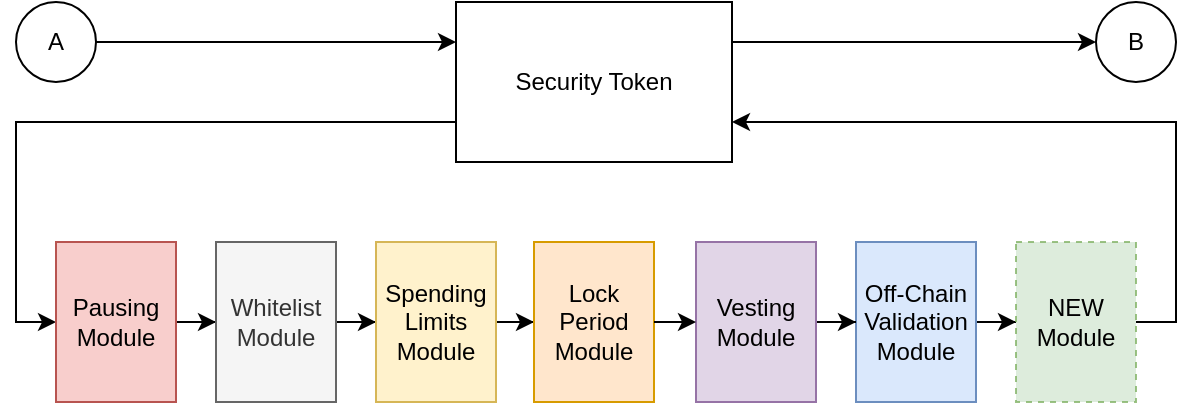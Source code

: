<mxfile version="13.0.7" type="device"><diagram id="YNtCM7gwLHL09W9zYyWA" name="Page-1"><mxGraphModel dx="946" dy="476" grid="1" gridSize="10" guides="1" tooltips="1" connect="1" arrows="1" fold="1" page="1" pageScale="1" pageWidth="827" pageHeight="1169" math="0" shadow="0"><root><mxCell id="0"/><mxCell id="1" parent="0"/><mxCell id="MQhYWIp1mBmMRJu9I1eG-12" style="edgeStyle=orthogonalEdgeStyle;rounded=0;orthogonalLoop=1;jettySize=auto;html=1;entryX=0;entryY=0.5;entryDx=0;entryDy=0;exitX=0;exitY=0.75;exitDx=0;exitDy=0;" parent="1" source="MQhYWIp1mBmMRJu9I1eG-1" target="MQhYWIp1mBmMRJu9I1eG-6" edge="1"><mxGeometry relative="1" as="geometry"><Array as="points"><mxPoint x="120" y="260"/><mxPoint x="120" y="360"/></Array></mxGeometry></mxCell><mxCell id="MQhYWIp1mBmMRJu9I1eG-22" style="edgeStyle=orthogonalEdgeStyle;rounded=0;orthogonalLoop=1;jettySize=auto;html=1;entryX=0;entryY=0.5;entryDx=0;entryDy=0;exitX=1;exitY=0.25;exitDx=0;exitDy=0;" parent="1" source="MQhYWIp1mBmMRJu9I1eG-1" target="MQhYWIp1mBmMRJu9I1eG-21" edge="1"><mxGeometry relative="1" as="geometry"/></mxCell><mxCell id="MQhYWIp1mBmMRJu9I1eG-1" value="Security Token" style="rounded=0;whiteSpace=wrap;html=1;" parent="1" vertex="1"><mxGeometry x="340" y="200" width="138" height="80" as="geometry"/></mxCell><mxCell id="MQhYWIp1mBmMRJu9I1eG-5" style="edgeStyle=orthogonalEdgeStyle;rounded=0;orthogonalLoop=1;jettySize=auto;html=1;entryX=0;entryY=0.25;entryDx=0;entryDy=0;" parent="1" source="MQhYWIp1mBmMRJu9I1eG-2" target="MQhYWIp1mBmMRJu9I1eG-1" edge="1"><mxGeometry relative="1" as="geometry"/></mxCell><mxCell id="MQhYWIp1mBmMRJu9I1eG-2" value="A" style="ellipse;whiteSpace=wrap;html=1;aspect=fixed;" parent="1" vertex="1"><mxGeometry x="120" y="200" width="40" height="40" as="geometry"/></mxCell><mxCell id="MQhYWIp1mBmMRJu9I1eG-13" style="edgeStyle=orthogonalEdgeStyle;rounded=0;orthogonalLoop=1;jettySize=auto;html=1;entryX=0;entryY=0.5;entryDx=0;entryDy=0;" parent="1" source="MQhYWIp1mBmMRJu9I1eG-6" target="MQhYWIp1mBmMRJu9I1eG-7" edge="1"><mxGeometry relative="1" as="geometry"/></mxCell><mxCell id="MQhYWIp1mBmMRJu9I1eG-6" value="Pausing&lt;br&gt;Module" style="rounded=0;whiteSpace=wrap;html=1;fillColor=#f8cecc;strokeColor=#b85450;" parent="1" vertex="1"><mxGeometry x="140" y="320" width="60" height="80" as="geometry"/></mxCell><mxCell id="MQhYWIp1mBmMRJu9I1eG-14" style="edgeStyle=orthogonalEdgeStyle;rounded=0;orthogonalLoop=1;jettySize=auto;html=1;entryX=0;entryY=0.5;entryDx=0;entryDy=0;" parent="1" source="MQhYWIp1mBmMRJu9I1eG-7" target="MQhYWIp1mBmMRJu9I1eG-8" edge="1"><mxGeometry relative="1" as="geometry"/></mxCell><mxCell id="MQhYWIp1mBmMRJu9I1eG-7" value="Whitelist&lt;br&gt;Module" style="rounded=0;whiteSpace=wrap;html=1;fillColor=#f5f5f5;strokeColor=#666666;fontColor=#333333;" parent="1" vertex="1"><mxGeometry x="220" y="320" width="60" height="80" as="geometry"/></mxCell><mxCell id="MQhYWIp1mBmMRJu9I1eG-15" style="edgeStyle=orthogonalEdgeStyle;rounded=0;orthogonalLoop=1;jettySize=auto;html=1;entryX=0;entryY=0.5;entryDx=0;entryDy=0;" parent="1" source="MQhYWIp1mBmMRJu9I1eG-8" target="MQhYWIp1mBmMRJu9I1eG-10" edge="1"><mxGeometry relative="1" as="geometry"/></mxCell><mxCell id="MQhYWIp1mBmMRJu9I1eG-8" value="Spending&lt;br&gt;Limits&lt;br&gt;Module" style="rounded=0;whiteSpace=wrap;html=1;fillColor=#fff2cc;strokeColor=#d6b656;" parent="1" vertex="1"><mxGeometry x="300" y="320" width="60" height="80" as="geometry"/></mxCell><mxCell id="MQhYWIp1mBmMRJu9I1eG-19" style="edgeStyle=orthogonalEdgeStyle;rounded=0;orthogonalLoop=1;jettySize=auto;html=1;entryX=0;entryY=0.5;entryDx=0;entryDy=0;" parent="1" source="MQhYWIp1mBmMRJu9I1eG-9" target="MQhYWIp1mBmMRJu9I1eG-18" edge="1"><mxGeometry relative="1" as="geometry"/></mxCell><mxCell id="MQhYWIp1mBmMRJu9I1eG-9" value="Off-Chain&lt;br&gt;Validation&lt;br&gt;Module" style="rounded=0;whiteSpace=wrap;html=1;fillColor=#dae8fc;strokeColor=#6c8ebf;" parent="1" vertex="1"><mxGeometry x="540" y="320" width="60" height="80" as="geometry"/></mxCell><mxCell id="MQhYWIp1mBmMRJu9I1eG-16" style="edgeStyle=orthogonalEdgeStyle;rounded=0;orthogonalLoop=1;jettySize=auto;html=1;entryX=0;entryY=0.5;entryDx=0;entryDy=0;" parent="1" source="tlRH8HOup8L4dfDsVyG6-1" target="MQhYWIp1mBmMRJu9I1eG-9" edge="1"><mxGeometry relative="1" as="geometry"/></mxCell><mxCell id="MQhYWIp1mBmMRJu9I1eG-10" value="Lock&lt;br&gt;Period&lt;br&gt;Module" style="rounded=0;whiteSpace=wrap;html=1;fillColor=#ffe6cc;strokeColor=#d79b00;" parent="1" vertex="1"><mxGeometry x="379" y="320" width="60" height="80" as="geometry"/></mxCell><mxCell id="MQhYWIp1mBmMRJu9I1eG-20" style="edgeStyle=orthogonalEdgeStyle;rounded=0;orthogonalLoop=1;jettySize=auto;html=1;entryX=1;entryY=0.75;entryDx=0;entryDy=0;exitX=1;exitY=0.5;exitDx=0;exitDy=0;" parent="1" source="MQhYWIp1mBmMRJu9I1eG-18" target="MQhYWIp1mBmMRJu9I1eG-1" edge="1"><mxGeometry relative="1" as="geometry"><Array as="points"><mxPoint x="700" y="360"/><mxPoint x="700" y="260"/></Array></mxGeometry></mxCell><mxCell id="MQhYWIp1mBmMRJu9I1eG-18" value="NEW&lt;br&gt;Module" style="rounded=0;whiteSpace=wrap;html=1;fillColor=#d5e8d4;strokeColor=#82b366;dashed=1;opacity=80;" parent="1" vertex="1"><mxGeometry x="620" y="320" width="60" height="80" as="geometry"/></mxCell><mxCell id="MQhYWIp1mBmMRJu9I1eG-21" value="B" style="ellipse;whiteSpace=wrap;html=1;aspect=fixed;" parent="1" vertex="1"><mxGeometry x="660" y="200" width="40" height="40" as="geometry"/></mxCell><mxCell id="tlRH8HOup8L4dfDsVyG6-1" value="Vesting&lt;br&gt;Module" style="rounded=0;whiteSpace=wrap;html=1;fillColor=#e1d5e7;strokeColor=#9673a6;" vertex="1" parent="1"><mxGeometry x="460" y="320" width="60" height="80" as="geometry"/></mxCell><mxCell id="tlRH8HOup8L4dfDsVyG6-2" style="edgeStyle=orthogonalEdgeStyle;rounded=0;orthogonalLoop=1;jettySize=auto;html=1;entryX=0;entryY=0.5;entryDx=0;entryDy=0;" edge="1" parent="1" source="MQhYWIp1mBmMRJu9I1eG-10" target="tlRH8HOup8L4dfDsVyG6-1"><mxGeometry relative="1" as="geometry"><mxPoint x="439" y="360" as="sourcePoint"/><mxPoint x="540" y="360" as="targetPoint"/></mxGeometry></mxCell></root></mxGraphModel></diagram></mxfile>